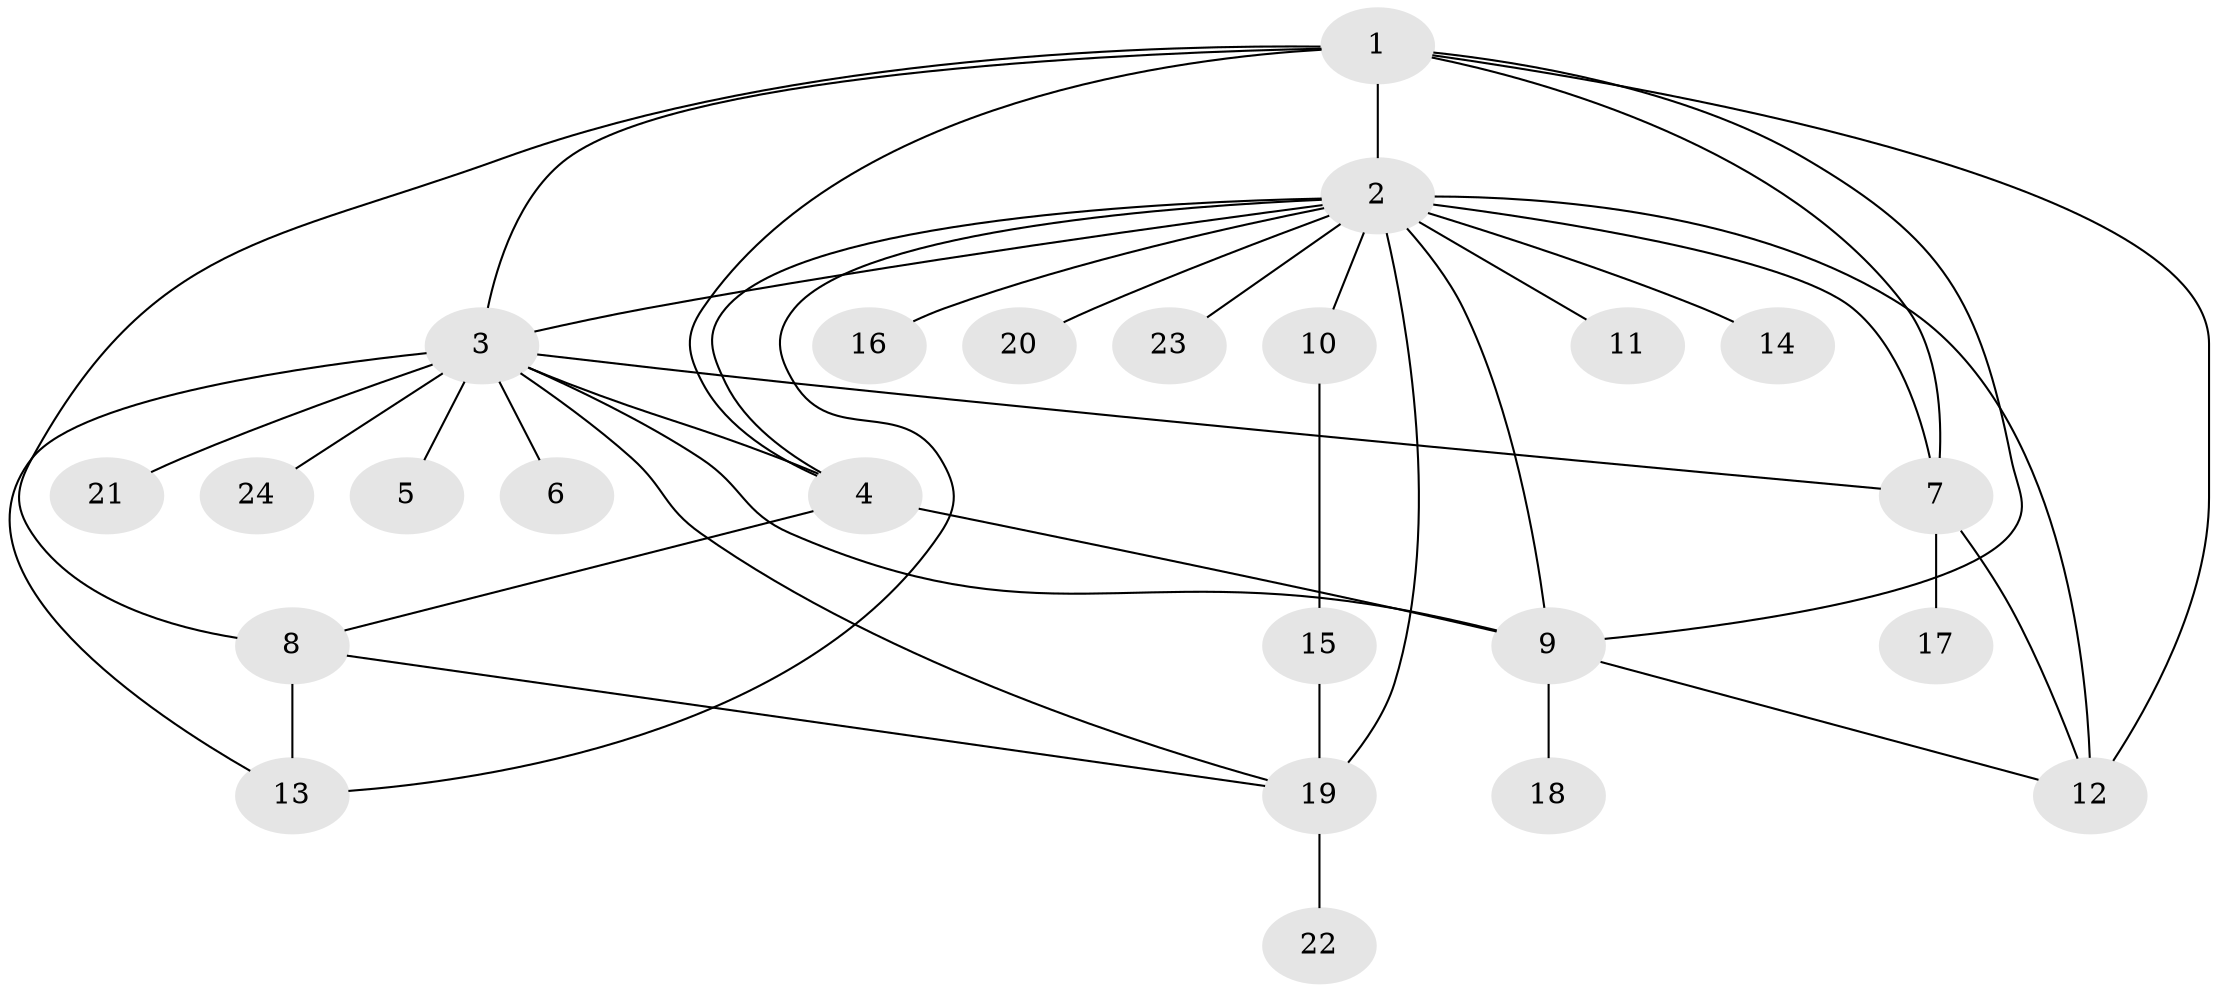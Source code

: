 // original degree distribution, {32: 0.017241379310344827, 2: 0.27586206896551724, 13: 0.017241379310344827, 5: 0.05172413793103448, 1: 0.3448275862068966, 6: 0.034482758620689655, 3: 0.1896551724137931, 4: 0.05172413793103448, 9: 0.017241379310344827}
// Generated by graph-tools (version 1.1) at 2025/50/03/04/25 22:50:35]
// undirected, 24 vertices, 40 edges
graph export_dot {
  node [color=gray90,style=filled];
  1;
  2;
  3;
  4;
  5;
  6;
  7;
  8;
  9;
  10;
  11;
  12;
  13;
  14;
  15;
  16;
  17;
  18;
  19;
  20;
  21;
  22;
  23;
  24;
  1 -- 2 [weight=18.0];
  1 -- 3 [weight=2.0];
  1 -- 4 [weight=2.0];
  1 -- 7 [weight=2.0];
  1 -- 8 [weight=2.0];
  1 -- 9 [weight=1.0];
  1 -- 12 [weight=1.0];
  2 -- 3 [weight=1.0];
  2 -- 4 [weight=1.0];
  2 -- 7 [weight=1.0];
  2 -- 9 [weight=3.0];
  2 -- 10 [weight=1.0];
  2 -- 11 [weight=1.0];
  2 -- 12 [weight=1.0];
  2 -- 13 [weight=1.0];
  2 -- 14 [weight=1.0];
  2 -- 16 [weight=1.0];
  2 -- 19 [weight=2.0];
  2 -- 20 [weight=1.0];
  2 -- 23 [weight=1.0];
  3 -- 4 [weight=1.0];
  3 -- 5 [weight=1.0];
  3 -- 6 [weight=1.0];
  3 -- 7 [weight=1.0];
  3 -- 9 [weight=1.0];
  3 -- 13 [weight=1.0];
  3 -- 19 [weight=1.0];
  3 -- 21 [weight=1.0];
  3 -- 24 [weight=1.0];
  4 -- 8 [weight=1.0];
  4 -- 9 [weight=2.0];
  7 -- 12 [weight=1.0];
  7 -- 17 [weight=1.0];
  8 -- 13 [weight=2.0];
  8 -- 19 [weight=1.0];
  9 -- 12 [weight=1.0];
  9 -- 18 [weight=2.0];
  10 -- 15 [weight=1.0];
  15 -- 19 [weight=1.0];
  19 -- 22 [weight=1.0];
}
